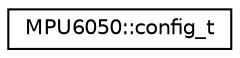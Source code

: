 digraph "Graphical Class Hierarchy"
{
  edge [fontname="Helvetica",fontsize="10",labelfontname="Helvetica",labelfontsize="10"];
  node [fontname="Helvetica",fontsize="10",shape=record];
  rankdir="LR";
  Node1 [label="MPU6050::config_t",height=0.2,width=0.4,color="black", fillcolor="white", style="filled",URL="$de/dc0/unionMPU6050_1_1config__t.html"];
}
